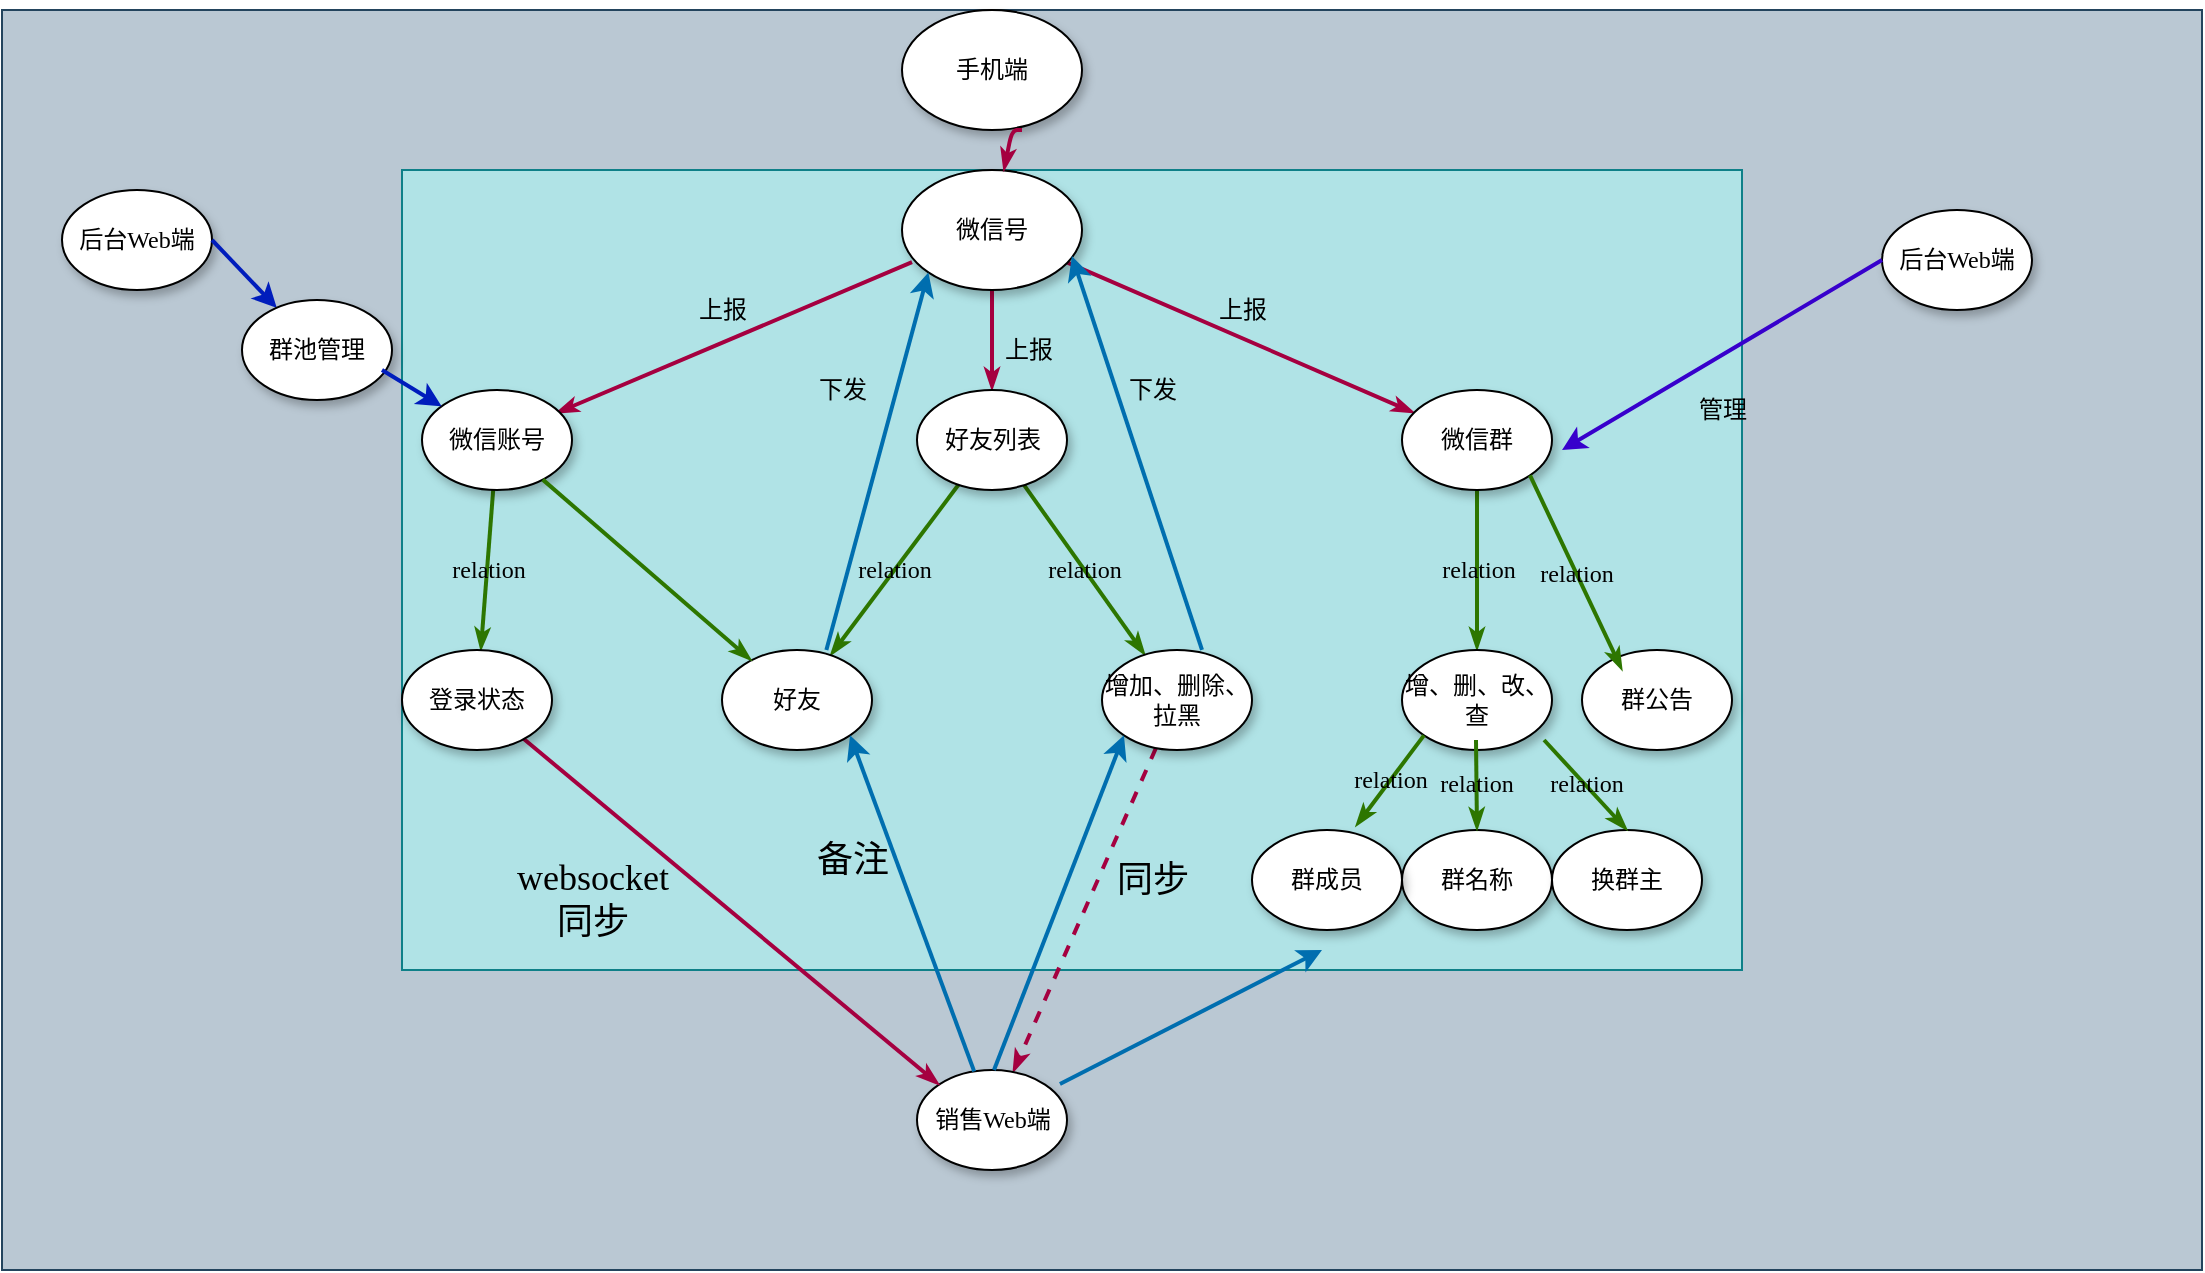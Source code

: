 <mxfile version="14.1.3" type="github">
  <diagram name="Page-1" id="42789a77-a242-8287-6e28-9cd8cfd52e62">
    <mxGraphModel dx="1303" dy="805" grid="1" gridSize="10" guides="1" tooltips="1" connect="1" arrows="1" fold="1" page="1" pageScale="1" pageWidth="1100" pageHeight="850" background="#ffffff" math="0" shadow="0">
      <root>
        <mxCell id="0" />
        <mxCell id="1" parent="0" />
        <mxCell id="vKquptuwVBmZgHwUcyVC-37" value="" style="rounded=0;whiteSpace=wrap;html=1;fillColor=#bac8d3;strokeColor=#23445d;" vertex="1" parent="1">
          <mxGeometry width="1100" height="630" as="geometry" />
        </mxCell>
        <mxCell id="vKquptuwVBmZgHwUcyVC-38" value="" style="rounded=0;whiteSpace=wrap;html=1;fillColor=#b0e3e6;strokeColor=#0e8088;" vertex="1" parent="1">
          <mxGeometry x="200" y="80" width="670" height="400" as="geometry" />
        </mxCell>
        <mxCell id="1ea317790d2ca983-12" style="edgeStyle=none;rounded=1;html=1;labelBackgroundColor=none;startArrow=none;startFill=0;startSize=5;endArrow=classicThin;endFill=1;endSize=5;jettySize=auto;orthogonalLoop=1;strokeColor=#A50040;strokeWidth=2;fontFamily=Verdana;fontSize=12;fillColor=#d80073;" parent="1" source="1ea317790d2ca983-1" target="1ea317790d2ca983-2" edge="1">
          <mxGeometry relative="1" as="geometry" />
        </mxCell>
        <mxCell id="1ea317790d2ca983-13" value="" style="edgeStyle=none;rounded=1;html=1;labelBackgroundColor=none;startArrow=none;startFill=0;startSize=5;endArrow=classicThin;endFill=1;endSize=5;jettySize=auto;orthogonalLoop=1;strokeColor=#A50040;strokeWidth=2;fontFamily=Verdana;fontSize=12;fillColor=#d80073;" parent="1" edge="1">
          <mxGeometry relative="1" as="geometry">
            <mxPoint x="455.01" y="126.08" as="sourcePoint" />
            <mxPoint x="277.119" y="201.559" as="targetPoint" />
          </mxGeometry>
        </mxCell>
        <mxCell id="1ea317790d2ca983-14" value="" style="edgeStyle=none;rounded=1;html=1;labelBackgroundColor=none;startArrow=none;startFill=0;startSize=5;endArrow=classicThin;endFill=1;endSize=5;jettySize=auto;orthogonalLoop=1;strokeColor=#A50040;strokeWidth=2;fontFamily=Verdana;fontSize=12;fillColor=#d80073;" parent="1" source="1ea317790d2ca983-1" target="1ea317790d2ca983-3" edge="1">
          <mxGeometry relative="1" as="geometry" />
        </mxCell>
        <mxCell id="1ea317790d2ca983-1" value="微信号" style="ellipse;whiteSpace=wrap;html=1;rounded=0;shadow=1;comic=0;labelBackgroundColor=none;strokeWidth=1;fontFamily=Verdana;fontSize=12;align=center;" parent="1" vertex="1">
          <mxGeometry x="450" y="80" width="90" height="60" as="geometry" />
        </mxCell>
        <mxCell id="1ea317790d2ca983-21" value="relation" style="edgeStyle=none;rounded=1;html=1;labelBackgroundColor=none;startArrow=none;startFill=0;startSize=5;endArrow=classicThin;endFill=1;endSize=5;jettySize=auto;orthogonalLoop=1;strokeColor=#2D7600;strokeWidth=2;fontFamily=Verdana;fontSize=12;fillColor=#60a917;" parent="1" source="1ea317790d2ca983-2" target="1ea317790d2ca983-7" edge="1">
          <mxGeometry relative="1" as="geometry" />
        </mxCell>
        <mxCell id="1ea317790d2ca983-22" value="relation" style="edgeStyle=none;rounded=1;html=1;labelBackgroundColor=none;startArrow=none;startFill=0;startSize=5;endArrow=classicThin;endFill=1;endSize=5;jettySize=auto;orthogonalLoop=1;strokeColor=#2D7600;strokeWidth=2;fontFamily=Verdana;fontSize=12;fillColor=#60a917;" parent="1" source="1ea317790d2ca983-2" target="1ea317790d2ca983-6" edge="1">
          <mxGeometry relative="1" as="geometry" />
        </mxCell>
        <mxCell id="1ea317790d2ca983-2" value="&lt;span&gt;好友列表&lt;/span&gt;" style="ellipse;whiteSpace=wrap;html=1;rounded=0;shadow=1;comic=0;labelBackgroundColor=none;strokeWidth=1;fontFamily=Verdana;fontSize=12;align=center;" parent="1" vertex="1">
          <mxGeometry x="457.5" y="190" width="75" height="50" as="geometry" />
        </mxCell>
        <mxCell id="1ea317790d2ca983-15" value="relation" style="edgeStyle=none;rounded=1;html=1;labelBackgroundColor=none;startArrow=none;startFill=0;startSize=5;endArrow=classicThin;endFill=1;endSize=5;jettySize=auto;orthogonalLoop=1;strokeColor=#2D7600;strokeWidth=2;fontFamily=Verdana;fontSize=12;fillColor=#60a917;" parent="1" source="1ea317790d2ca983-3" target="1ea317790d2ca983-4" edge="1">
          <mxGeometry relative="1" as="geometry" />
        </mxCell>
        <mxCell id="1ea317790d2ca983-3" value="微信群" style="ellipse;whiteSpace=wrap;html=1;rounded=0;shadow=1;comic=0;labelBackgroundColor=none;strokeWidth=1;fontFamily=Verdana;fontSize=12;align=center;" parent="1" vertex="1">
          <mxGeometry x="700" y="190" width="75" height="50" as="geometry" />
        </mxCell>
        <mxCell id="1ea317790d2ca983-4" value="&lt;span&gt;增、删、改、查&lt;/span&gt;" style="ellipse;whiteSpace=wrap;html=1;rounded=0;shadow=1;comic=0;labelBackgroundColor=none;strokeWidth=1;fontFamily=Verdana;fontSize=12;align=center;" parent="1" vertex="1">
          <mxGeometry x="700" y="320" width="75" height="50" as="geometry" />
        </mxCell>
        <mxCell id="1ea317790d2ca983-23" value="" style="edgeStyle=none;rounded=1;html=1;labelBackgroundColor=none;startArrow=none;startFill=0;startSize=5;endArrow=classicThin;endFill=1;endSize=5;jettySize=auto;orthogonalLoop=1;strokeColor=#A50040;strokeWidth=2;fontFamily=Verdana;fontSize=12;fillColor=#d80073;dashed=1;" parent="1" source="1ea317790d2ca983-6" target="1ea317790d2ca983-8" edge="1">
          <mxGeometry relative="1" as="geometry" />
        </mxCell>
        <mxCell id="1ea317790d2ca983-6" value="&lt;span&gt;增加、删除、拉黑&lt;/span&gt;" style="ellipse;whiteSpace=wrap;html=1;rounded=0;shadow=1;comic=0;labelBackgroundColor=none;strokeWidth=1;fontFamily=Verdana;fontSize=12;align=center;" parent="1" vertex="1">
          <mxGeometry x="550" y="320" width="75" height="50" as="geometry" />
        </mxCell>
        <mxCell id="1ea317790d2ca983-7" value="&lt;span&gt;好友&lt;/span&gt;" style="ellipse;whiteSpace=wrap;html=1;rounded=0;shadow=1;comic=0;labelBackgroundColor=none;strokeWidth=1;fontFamily=Verdana;fontSize=12;align=center;" parent="1" vertex="1">
          <mxGeometry x="360" y="320" width="75" height="50" as="geometry" />
        </mxCell>
        <mxCell id="1ea317790d2ca983-8" value="销售Web端" style="ellipse;whiteSpace=wrap;html=1;rounded=0;shadow=1;comic=0;labelBackgroundColor=none;strokeWidth=1;fontFamily=Verdana;fontSize=12;align=center;" parent="1" vertex="1">
          <mxGeometry x="457.5" y="530" width="75" height="50" as="geometry" />
        </mxCell>
        <mxCell id="1ea317790d2ca983-19" value="relation" style="edgeStyle=none;rounded=1;html=1;labelBackgroundColor=none;startArrow=none;startFill=0;startSize=5;endArrow=classicThin;endFill=1;endSize=5;jettySize=auto;orthogonalLoop=1;strokeColor=#2D7600;strokeWidth=2;fontFamily=Verdana;fontSize=12;fillColor=#60a917;" parent="1" source="1ea317790d2ca983-9" target="1ea317790d2ca983-10" edge="1">
          <mxGeometry relative="1" as="geometry" />
        </mxCell>
        <mxCell id="1ea317790d2ca983-9" value="&lt;span&gt;微信账号&lt;/span&gt;" style="ellipse;whiteSpace=wrap;html=1;rounded=0;shadow=1;comic=0;labelBackgroundColor=none;strokeWidth=1;fontFamily=Verdana;fontSize=12;align=center;" parent="1" vertex="1">
          <mxGeometry x="210" y="190" width="75" height="50" as="geometry" />
        </mxCell>
        <mxCell id="1ea317790d2ca983-20" value="" style="edgeStyle=none;rounded=1;html=1;labelBackgroundColor=none;startArrow=none;startFill=0;startSize=5;endArrow=classicThin;endFill=1;endSize=5;jettySize=auto;orthogonalLoop=1;strokeColor=#A50040;strokeWidth=2;fontFamily=Verdana;fontSize=12;fillColor=#d80073;entryX=0;entryY=0;entryDx=0;entryDy=0;" parent="1" source="1ea317790d2ca983-10" target="1ea317790d2ca983-8" edge="1">
          <mxGeometry relative="1" as="geometry" />
        </mxCell>
        <mxCell id="1ea317790d2ca983-10" value="&lt;span&gt;登录状态&lt;/span&gt;" style="ellipse;whiteSpace=wrap;html=1;rounded=0;shadow=1;comic=0;labelBackgroundColor=none;strokeWidth=1;fontFamily=Verdana;fontSize=12;align=center;" parent="1" vertex="1">
          <mxGeometry x="200" y="320" width="75" height="50" as="geometry" />
        </mxCell>
        <mxCell id="vKquptuwVBmZgHwUcyVC-1" value="手机端" style="ellipse;whiteSpace=wrap;html=1;rounded=0;shadow=1;comic=0;labelBackgroundColor=none;strokeWidth=1;fontFamily=Verdana;fontSize=12;align=center;" vertex="1" parent="1">
          <mxGeometry x="450" width="90" height="60" as="geometry" />
        </mxCell>
        <mxCell id="vKquptuwVBmZgHwUcyVC-2" style="edgeStyle=none;rounded=1;html=1;labelBackgroundColor=none;startArrow=none;startFill=0;startSize=5;endArrow=classicThin;endFill=1;endSize=5;jettySize=auto;orthogonalLoop=1;strokeColor=#A50040;strokeWidth=2;fontFamily=Verdana;fontSize=12;fillColor=#d80073;" edge="1" parent="1" target="1ea317790d2ca983-1">
          <mxGeometry relative="1" as="geometry">
            <mxPoint x="510" y="60" as="sourcePoint" />
            <mxPoint x="505" y="200" as="targetPoint" />
            <Array as="points">
              <mxPoint x="505" y="60" />
            </Array>
          </mxGeometry>
        </mxCell>
        <mxCell id="vKquptuwVBmZgHwUcyVC-3" value="" style="edgeStyle=none;rounded=1;html=1;labelBackgroundColor=none;startArrow=none;startFill=0;startSize=5;endArrow=classicThin;endFill=1;endSize=5;jettySize=auto;orthogonalLoop=1;strokeColor=#2D7600;strokeWidth=2;fontFamily=Verdana;fontSize=12;fillColor=#60a917;" edge="1" parent="1" source="1ea317790d2ca983-9" target="1ea317790d2ca983-7">
          <mxGeometry x="0.002" y="27" relative="1" as="geometry">
            <mxPoint x="223.688" y="372.894" as="sourcePoint" />
            <mxPoint x="478.662" y="547.204" as="targetPoint" />
            <mxPoint as="offset" />
          </mxGeometry>
        </mxCell>
        <mxCell id="vKquptuwVBmZgHwUcyVC-4" value="&lt;span style=&quot;font-family: &amp;#34;verdana&amp;#34;&quot;&gt;上报&lt;/span&gt;" style="text;html=1;resizable=0;autosize=1;align=center;verticalAlign=middle;points=[];fillColor=none;strokeColor=none;rounded=0;" vertex="1" parent="1">
          <mxGeometry x="340" y="140" width="40" height="20" as="geometry" />
        </mxCell>
        <mxCell id="vKquptuwVBmZgHwUcyVC-5" value="&lt;span style=&quot;font-family: &amp;#34;verdana&amp;#34;&quot;&gt;上报&lt;/span&gt;" style="text;html=1;resizable=0;autosize=1;align=center;verticalAlign=middle;points=[];fillColor=none;strokeColor=none;rounded=0;" vertex="1" parent="1">
          <mxGeometry x="600" y="140" width="40" height="20" as="geometry" />
        </mxCell>
        <mxCell id="vKquptuwVBmZgHwUcyVC-7" value="" style="endArrow=classic;html=1;strokeWidth=2;entryX=1;entryY=1;entryDx=0;entryDy=0;fillColor=#1ba1e2;strokeColor=#006EAF;" edge="1" parent="1" source="1ea317790d2ca983-8" target="1ea317790d2ca983-7">
          <mxGeometry width="50" height="50" relative="1" as="geometry">
            <mxPoint x="480" y="520" as="sourcePoint" />
            <mxPoint x="550" y="270" as="targetPoint" />
          </mxGeometry>
        </mxCell>
        <mxCell id="vKquptuwVBmZgHwUcyVC-8" value="&lt;span style=&quot;font-family: &amp;#34;verdana&amp;#34; ; font-size: 18px&quot;&gt;备注&lt;/span&gt;" style="text;html=1;resizable=0;autosize=1;align=center;verticalAlign=middle;points=[];fillColor=none;strokeColor=none;rounded=0;" vertex="1" parent="1">
          <mxGeometry x="400" y="415" width="50" height="20" as="geometry" />
        </mxCell>
        <mxCell id="vKquptuwVBmZgHwUcyVC-9" value="&lt;span style=&quot;font-family: &amp;#34;verdana&amp;#34;&quot;&gt;上报&lt;/span&gt;" style="text;html=1;resizable=0;autosize=1;align=center;verticalAlign=middle;points=[];fillColor=none;strokeColor=none;rounded=0;" vertex="1" parent="1">
          <mxGeometry x="492.5" y="160" width="40" height="20" as="geometry" />
        </mxCell>
        <mxCell id="vKquptuwVBmZgHwUcyVC-10" value="&lt;span style=&quot;font-family: &amp;#34;verdana&amp;#34; ; font-size: 18px&quot;&gt;同步&lt;/span&gt;" style="text;html=1;resizable=0;autosize=1;align=center;verticalAlign=middle;points=[];fillColor=none;strokeColor=none;rounded=0;" vertex="1" parent="1">
          <mxGeometry x="550" y="425" width="50" height="20" as="geometry" />
        </mxCell>
        <mxCell id="vKquptuwVBmZgHwUcyVC-11" value="&lt;span style=&quot;font-family: &amp;#34;verdana&amp;#34; ; font-size: 18px&quot;&gt;websocket&lt;br&gt;同步&lt;/span&gt;" style="text;html=1;resizable=0;autosize=1;align=center;verticalAlign=middle;points=[];fillColor=none;strokeColor=none;rounded=0;" vertex="1" parent="1">
          <mxGeometry x="240" y="425" width="110" height="40" as="geometry" />
        </mxCell>
        <mxCell id="vKquptuwVBmZgHwUcyVC-12" value="" style="endArrow=classic;html=1;strokeWidth=2;entryX=0;entryY=1;entryDx=0;entryDy=0;fillColor=#1ba1e2;strokeColor=#006EAF;" edge="1" parent="1" target="1ea317790d2ca983-6">
          <mxGeometry width="50" height="50" relative="1" as="geometry">
            <mxPoint x="496" y="530" as="sourcePoint" />
            <mxPoint x="433.838" y="372.796" as="targetPoint" />
          </mxGeometry>
        </mxCell>
        <mxCell id="vKquptuwVBmZgHwUcyVC-13" value="" style="endArrow=classic;html=1;strokeWidth=2;entryX=0;entryY=1;entryDx=0;entryDy=0;fillColor=#1ba1e2;strokeColor=#006EAF;" edge="1" parent="1" target="1ea317790d2ca983-1">
          <mxGeometry width="50" height="50" relative="1" as="geometry">
            <mxPoint x="412.184" y="319.997" as="sourcePoint" />
            <mxPoint x="349.998" y="152.066" as="targetPoint" />
          </mxGeometry>
        </mxCell>
        <mxCell id="vKquptuwVBmZgHwUcyVC-14" value="&lt;span style=&quot;font-family: &amp;#34;verdana&amp;#34;&quot;&gt;下发&lt;/span&gt;" style="text;html=1;resizable=0;autosize=1;align=center;verticalAlign=middle;points=[];fillColor=none;strokeColor=none;rounded=0;" vertex="1" parent="1">
          <mxGeometry x="400" y="180" width="40" height="20" as="geometry" />
        </mxCell>
        <mxCell id="vKquptuwVBmZgHwUcyVC-15" value="" style="endArrow=classic;html=1;strokeWidth=2;entryX=0.944;entryY=0.717;entryDx=0;entryDy=0;fillColor=#1ba1e2;strokeColor=#006EAF;entryPerimeter=0;" edge="1" parent="1" target="1ea317790d2ca983-1">
          <mxGeometry width="50" height="50" relative="1" as="geometry">
            <mxPoint x="600.004" y="319.997" as="sourcePoint" />
            <mxPoint x="665.142" y="142.066" as="targetPoint" />
          </mxGeometry>
        </mxCell>
        <mxCell id="vKquptuwVBmZgHwUcyVC-16" value="&lt;span style=&quot;font-family: &amp;#34;verdana&amp;#34;&quot;&gt;下发&lt;/span&gt;" style="text;html=1;resizable=0;autosize=1;align=center;verticalAlign=middle;points=[];fillColor=none;strokeColor=none;rounded=0;" vertex="1" parent="1">
          <mxGeometry x="555" y="180" width="40" height="20" as="geometry" />
        </mxCell>
        <mxCell id="vKquptuwVBmZgHwUcyVC-18" value="" style="endArrow=classic;html=1;strokeWidth=2;fillColor=#1ba1e2;strokeColor=#006EAF;exitX=0.953;exitY=0.14;exitDx=0;exitDy=0;exitPerimeter=0;" edge="1" parent="1" source="1ea317790d2ca983-8">
          <mxGeometry width="50" height="50" relative="1" as="geometry">
            <mxPoint x="640" y="530" as="sourcePoint" />
            <mxPoint x="660" y="470" as="targetPoint" />
          </mxGeometry>
        </mxCell>
        <mxCell id="vKquptuwVBmZgHwUcyVC-19" value="群公告" style="ellipse;whiteSpace=wrap;html=1;rounded=0;shadow=1;comic=0;labelBackgroundColor=none;strokeWidth=1;fontFamily=Verdana;fontSize=12;align=center;" vertex="1" parent="1">
          <mxGeometry x="790" y="320" width="75" height="50" as="geometry" />
        </mxCell>
        <mxCell id="vKquptuwVBmZgHwUcyVC-20" value="relation" style="edgeStyle=none;rounded=1;html=1;labelBackgroundColor=none;startArrow=none;startFill=0;startSize=5;endArrow=classicThin;endFill=1;endSize=5;jettySize=auto;orthogonalLoop=1;strokeColor=#2D7600;strokeWidth=2;fontFamily=Verdana;fontSize=12;fillColor=#60a917;exitX=1;exitY=1;exitDx=0;exitDy=0;" edge="1" parent="1" source="1ea317790d2ca983-3">
          <mxGeometry relative="1" as="geometry">
            <mxPoint x="810" y="250" as="sourcePoint" />
            <mxPoint x="810" y="330" as="targetPoint" />
          </mxGeometry>
        </mxCell>
        <mxCell id="vKquptuwVBmZgHwUcyVC-21" value="&lt;span&gt;群名称&lt;/span&gt;" style="ellipse;whiteSpace=wrap;html=1;rounded=0;shadow=1;comic=0;labelBackgroundColor=none;strokeWidth=1;fontFamily=Verdana;fontSize=12;align=center;" vertex="1" parent="1">
          <mxGeometry x="700" y="410" width="75" height="50" as="geometry" />
        </mxCell>
        <mxCell id="vKquptuwVBmZgHwUcyVC-22" value="relation" style="edgeStyle=none;rounded=1;html=1;labelBackgroundColor=none;startArrow=none;startFill=0;startSize=5;endArrow=classicThin;endFill=1;endSize=5;jettySize=auto;orthogonalLoop=1;strokeColor=#2D7600;strokeWidth=2;fontFamily=Verdana;fontSize=12;fillColor=#60a917;entryX=0.5;entryY=0;entryDx=0;entryDy=0;" edge="1" parent="1" target="vKquptuwVBmZgHwUcyVC-21">
          <mxGeometry relative="1" as="geometry">
            <mxPoint x="737" y="365" as="sourcePoint" />
            <mxPoint x="737" y="445" as="targetPoint" />
          </mxGeometry>
        </mxCell>
        <mxCell id="vKquptuwVBmZgHwUcyVC-23" value="换群主" style="ellipse;whiteSpace=wrap;html=1;rounded=0;shadow=1;comic=0;labelBackgroundColor=none;strokeWidth=1;fontFamily=Verdana;fontSize=12;align=center;" vertex="1" parent="1">
          <mxGeometry x="775" y="410" width="75" height="50" as="geometry" />
        </mxCell>
        <mxCell id="vKquptuwVBmZgHwUcyVC-24" value="relation" style="edgeStyle=none;rounded=1;html=1;labelBackgroundColor=none;startArrow=none;startFill=0;startSize=5;endArrow=classicThin;endFill=1;endSize=5;jettySize=auto;orthogonalLoop=1;strokeColor=#2D7600;strokeWidth=2;fontFamily=Verdana;fontSize=12;fillColor=#60a917;exitX=0.947;exitY=0.9;exitDx=0;exitDy=0;exitPerimeter=0;entryX=0.5;entryY=0;entryDx=0;entryDy=0;" edge="1" parent="1" source="1ea317790d2ca983-4" target="vKquptuwVBmZgHwUcyVC-23">
          <mxGeometry relative="1" as="geometry">
            <mxPoint x="773.838" y="279.796" as="sourcePoint" />
            <mxPoint x="820" y="377" as="targetPoint" />
          </mxGeometry>
        </mxCell>
        <mxCell id="vKquptuwVBmZgHwUcyVC-25" value="后台Web端" style="ellipse;whiteSpace=wrap;html=1;rounded=0;shadow=1;comic=0;labelBackgroundColor=none;strokeWidth=1;fontFamily=Verdana;fontSize=12;align=center;" vertex="1" parent="1">
          <mxGeometry x="940" y="100" width="75" height="50" as="geometry" />
        </mxCell>
        <mxCell id="vKquptuwVBmZgHwUcyVC-26" value="" style="endArrow=classic;html=1;strokeWidth=2;fillColor=#6a00ff;strokeColor=#3700CC;exitX=0;exitY=0.5;exitDx=0;exitDy=0;" edge="1" parent="1" source="vKquptuwVBmZgHwUcyVC-25">
          <mxGeometry width="50" height="50" relative="1" as="geometry">
            <mxPoint x="895.044" y="236.977" as="sourcePoint" />
            <mxPoint x="780" y="220" as="targetPoint" />
          </mxGeometry>
        </mxCell>
        <mxCell id="vKquptuwVBmZgHwUcyVC-27" value="&lt;span style=&quot;font-family: &amp;#34;verdana&amp;#34;&quot;&gt;管理&lt;/span&gt;" style="text;html=1;resizable=0;autosize=1;align=center;verticalAlign=middle;points=[];fillColor=none;strokeColor=none;rounded=0;" vertex="1" parent="1">
          <mxGeometry x="840" y="190" width="40" height="20" as="geometry" />
        </mxCell>
        <mxCell id="vKquptuwVBmZgHwUcyVC-28" value="&lt;span&gt;群成员&lt;/span&gt;" style="ellipse;whiteSpace=wrap;html=1;rounded=0;shadow=1;comic=0;labelBackgroundColor=none;strokeWidth=1;fontFamily=Verdana;fontSize=12;align=center;" vertex="1" parent="1">
          <mxGeometry x="625" y="410" width="75" height="50" as="geometry" />
        </mxCell>
        <mxCell id="vKquptuwVBmZgHwUcyVC-29" value="relation" style="edgeStyle=none;rounded=1;html=1;labelBackgroundColor=none;startArrow=none;startFill=0;startSize=5;endArrow=classicThin;endFill=1;endSize=5;jettySize=auto;orthogonalLoop=1;strokeColor=#2D7600;strokeWidth=2;fontFamily=Verdana;fontSize=12;fillColor=#60a917;exitX=0;exitY=1;exitDx=0;exitDy=0;entryX=0.693;entryY=-0.04;entryDx=0;entryDy=0;entryPerimeter=0;" edge="1" parent="1" source="1ea317790d2ca983-4" target="vKquptuwVBmZgHwUcyVC-28">
          <mxGeometry relative="1" as="geometry">
            <mxPoint x="781.025" y="375" as="sourcePoint" />
            <mxPoint x="822.5" y="420" as="targetPoint" />
          </mxGeometry>
        </mxCell>
        <mxCell id="vKquptuwVBmZgHwUcyVC-30" value="后台Web端" style="ellipse;whiteSpace=wrap;html=1;rounded=0;shadow=1;comic=0;labelBackgroundColor=none;strokeWidth=1;fontFamily=Verdana;fontSize=12;align=center;" vertex="1" parent="1">
          <mxGeometry x="30" y="90" width="75" height="50" as="geometry" />
        </mxCell>
        <mxCell id="vKquptuwVBmZgHwUcyVC-31" value="" style="endArrow=classic;html=1;strokeWidth=2;fillColor=#0050ef;strokeColor=#001DBC;exitX=1;exitY=0.5;exitDx=0;exitDy=0;" edge="1" parent="1" source="vKquptuwVBmZgHwUcyVC-30" target="vKquptuwVBmZgHwUcyVC-32">
          <mxGeometry width="50" height="50" relative="1" as="geometry">
            <mxPoint x="240" y="140" as="sourcePoint" />
            <mxPoint x="110" y="290" as="targetPoint" />
          </mxGeometry>
        </mxCell>
        <mxCell id="vKquptuwVBmZgHwUcyVC-32" value="&lt;span&gt;群池管理&lt;/span&gt;" style="ellipse;whiteSpace=wrap;html=1;rounded=0;shadow=1;comic=0;labelBackgroundColor=none;strokeWidth=1;fontFamily=Verdana;fontSize=12;align=center;" vertex="1" parent="1">
          <mxGeometry x="120" y="145" width="75" height="50" as="geometry" />
        </mxCell>
        <mxCell id="vKquptuwVBmZgHwUcyVC-35" value="" style="endArrow=classic;html=1;strokeWidth=2;fillColor=#0050ef;strokeColor=#001DBC;" edge="1" parent="1" target="1ea317790d2ca983-9">
          <mxGeometry width="50" height="50" relative="1" as="geometry">
            <mxPoint x="190" y="180" as="sourcePoint" />
            <mxPoint x="147.504" y="187.851" as="targetPoint" />
          </mxGeometry>
        </mxCell>
      </root>
    </mxGraphModel>
  </diagram>
</mxfile>
